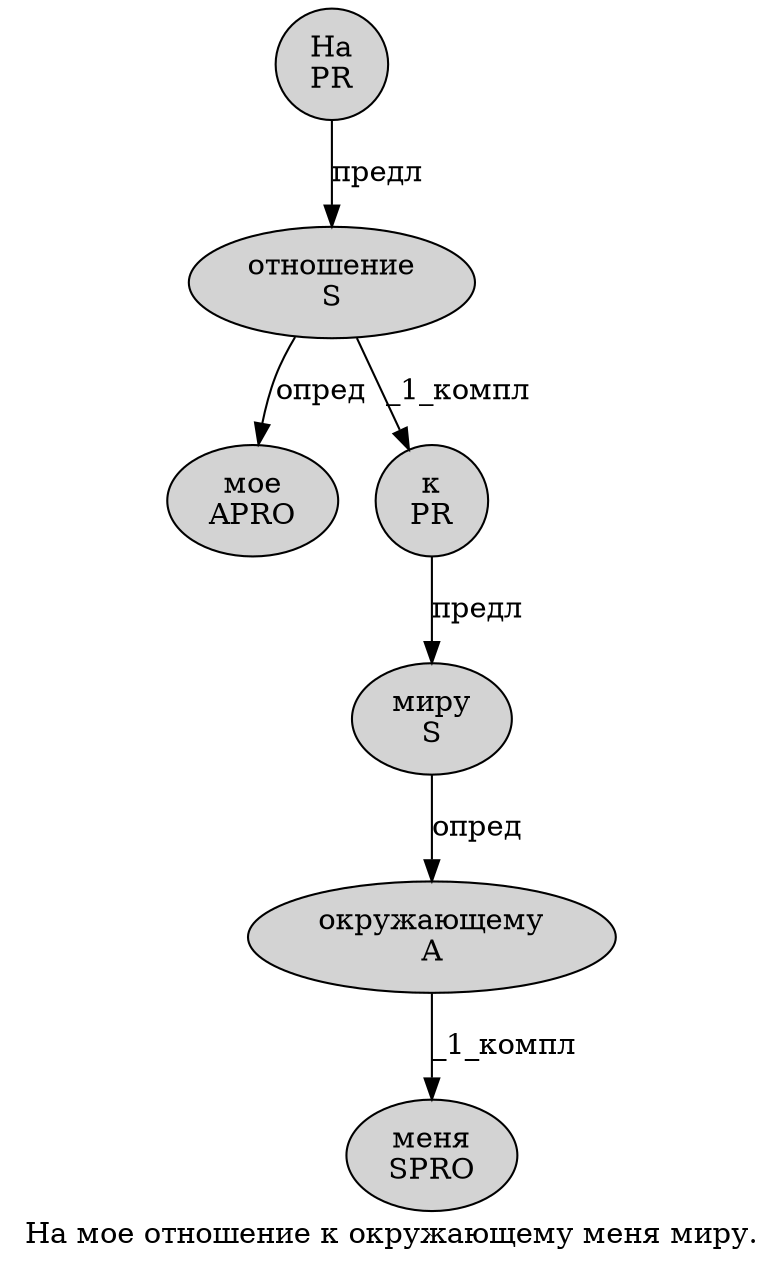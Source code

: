 digraph SENTENCE_97 {
	graph [label="На мое отношение к окружающему меня миру."]
	node [style=filled]
		0 [label="На
PR" color="" fillcolor=lightgray penwidth=1 shape=ellipse]
		1 [label="мое
APRO" color="" fillcolor=lightgray penwidth=1 shape=ellipse]
		2 [label="отношение
S" color="" fillcolor=lightgray penwidth=1 shape=ellipse]
		3 [label="к
PR" color="" fillcolor=lightgray penwidth=1 shape=ellipse]
		4 [label="окружающему
A" color="" fillcolor=lightgray penwidth=1 shape=ellipse]
		5 [label="меня
SPRO" color="" fillcolor=lightgray penwidth=1 shape=ellipse]
		6 [label="миру
S" color="" fillcolor=lightgray penwidth=1 shape=ellipse]
			0 -> 2 [label="предл"]
			6 -> 4 [label="опред"]
			3 -> 6 [label="предл"]
			2 -> 1 [label="опред"]
			2 -> 3 [label="_1_компл"]
			4 -> 5 [label="_1_компл"]
}